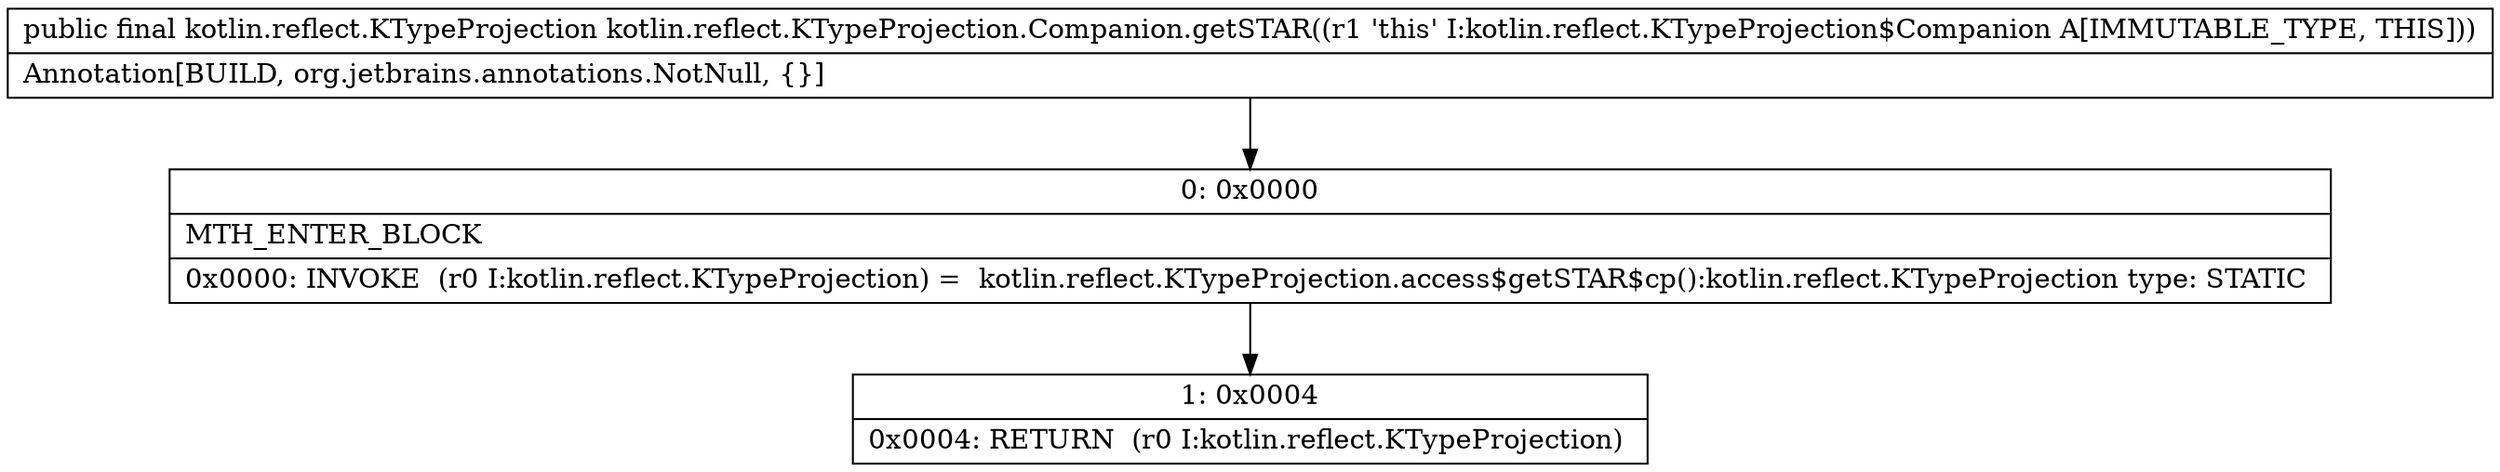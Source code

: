 digraph "CFG forkotlin.reflect.KTypeProjection.Companion.getSTAR()Lkotlin\/reflect\/KTypeProjection;" {
Node_0 [shape=record,label="{0\:\ 0x0000|MTH_ENTER_BLOCK\l|0x0000: INVOKE  (r0 I:kotlin.reflect.KTypeProjection) =  kotlin.reflect.KTypeProjection.access$getSTAR$cp():kotlin.reflect.KTypeProjection type: STATIC \l}"];
Node_1 [shape=record,label="{1\:\ 0x0004|0x0004: RETURN  (r0 I:kotlin.reflect.KTypeProjection) \l}"];
MethodNode[shape=record,label="{public final kotlin.reflect.KTypeProjection kotlin.reflect.KTypeProjection.Companion.getSTAR((r1 'this' I:kotlin.reflect.KTypeProjection$Companion A[IMMUTABLE_TYPE, THIS]))  | Annotation[BUILD, org.jetbrains.annotations.NotNull, \{\}]\l}"];
MethodNode -> Node_0;
Node_0 -> Node_1;
}

